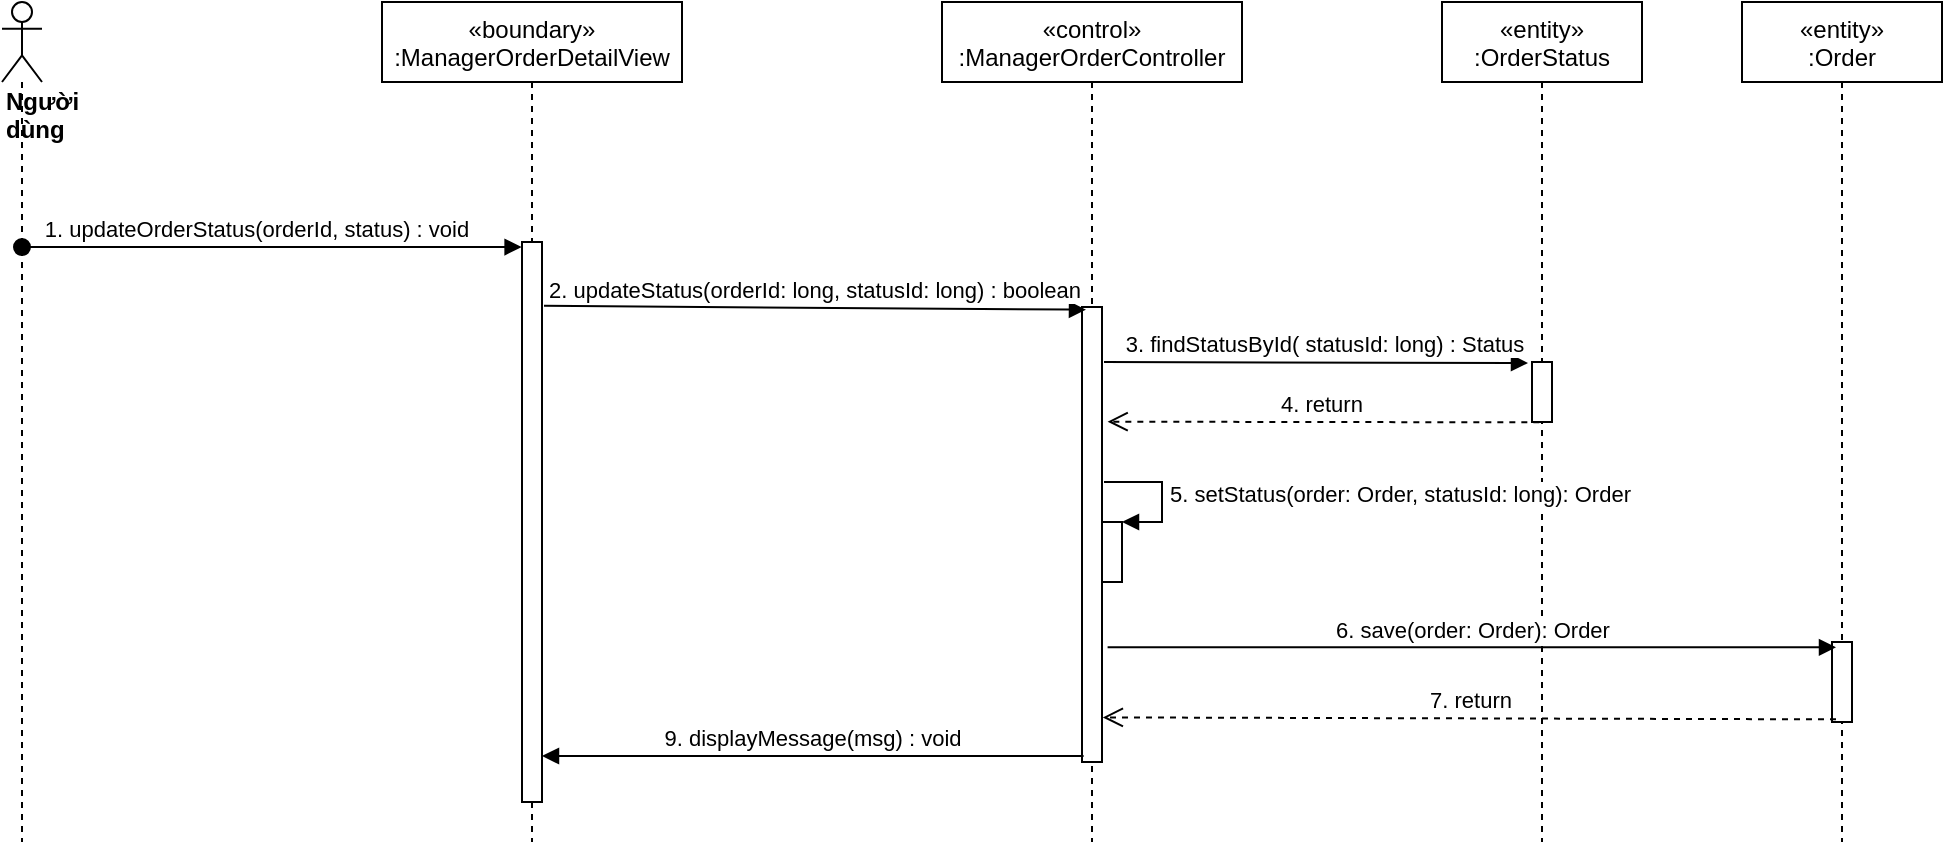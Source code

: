 <mxfile version="14.8.2" type="device"><diagram id="kgpKYQtTHZ0yAKxKKP6v" name="Page-1"><mxGraphModel dx="1038" dy="521" grid="1" gridSize="10" guides="1" tooltips="1" connect="1" arrows="1" fold="1" page="1" pageScale="1" pageWidth="850" pageHeight="1100" math="0" shadow="0"><root><mxCell id="0"/><mxCell id="1" parent="0"/><mxCell id="6ZVt4XaQby4BpdGl5_Gu-1" value="«boundary»&#10;:ManagerOrderDetailView" style="shape=umlLifeline;perimeter=lifelinePerimeter;container=1;collapsible=0;recursiveResize=0;rounded=0;shadow=0;strokeWidth=1;" parent="1" vertex="1"><mxGeometry x="280" y="80" width="150" height="420" as="geometry"/></mxCell><mxCell id="6ZVt4XaQby4BpdGl5_Gu-2" value="" style="points=[];perimeter=orthogonalPerimeter;rounded=0;shadow=0;strokeWidth=1;" parent="6ZVt4XaQby4BpdGl5_Gu-1" vertex="1"><mxGeometry x="70" y="120" width="10" height="280" as="geometry"/></mxCell><mxCell id="6ZVt4XaQby4BpdGl5_Gu-4" value="«control»&#10;:ManagerOrderController" style="shape=umlLifeline;perimeter=lifelinePerimeter;container=1;collapsible=0;recursiveResize=0;rounded=0;shadow=0;strokeWidth=1;" parent="1" vertex="1"><mxGeometry x="560" y="80" width="150" height="420" as="geometry"/></mxCell><mxCell id="6ZVt4XaQby4BpdGl5_Gu-5" value="" style="points=[];perimeter=orthogonalPerimeter;rounded=0;shadow=0;strokeWidth=1;" parent="6ZVt4XaQby4BpdGl5_Gu-4" vertex="1"><mxGeometry x="70" y="152.5" width="10" height="227.5" as="geometry"/></mxCell><mxCell id="6ZVt4XaQby4BpdGl5_Gu-6" value="&lt;div&gt;&lt;b&gt;Người dùng&lt;/b&gt;&lt;/div&gt;" style="shape=umlLifeline;participant=umlActor;perimeter=lifelinePerimeter;whiteSpace=wrap;html=1;container=1;collapsible=0;recursiveResize=0;verticalAlign=top;spacingTop=36;outlineConnect=0;align=left;" parent="1" vertex="1"><mxGeometry x="90" y="80" width="20" height="420" as="geometry"/></mxCell><mxCell id="6ZVt4XaQby4BpdGl5_Gu-7" value="1. updateOrderStatus(orderId, status) : void" style="verticalAlign=bottom;startArrow=oval;endArrow=block;startSize=8;shadow=0;strokeWidth=1;entryX=-0.02;entryY=0.009;entryDx=0;entryDy=0;entryPerimeter=0;" parent="1" source="6ZVt4XaQby4BpdGl5_Gu-6" target="6ZVt4XaQby4BpdGl5_Gu-2" edge="1"><mxGeometry x="-0.06" relative="1" as="geometry"><mxPoint x="130" y="190" as="sourcePoint"/><mxPoint as="offset"/><mxPoint x="314.4" y="160.8" as="targetPoint"/></mxGeometry></mxCell><mxCell id="6ZVt4XaQby4BpdGl5_Gu-10" value="2. updateStatus(orderId: long, statusId: long) : boolean" style="html=1;verticalAlign=bottom;endArrow=block;entryX=0.2;entryY=0.006;entryDx=0;entryDy=0;entryPerimeter=0;exitX=1.1;exitY=0.114;exitDx=0;exitDy=0;exitPerimeter=0;" parent="1" source="6ZVt4XaQby4BpdGl5_Gu-2" target="6ZVt4XaQby4BpdGl5_Gu-5" edge="1"><mxGeometry width="80" relative="1" as="geometry"><mxPoint x="380" y="226" as="sourcePoint"/><mxPoint x="700" y="228" as="targetPoint"/></mxGeometry></mxCell><mxCell id="6ZVt4XaQby4BpdGl5_Gu-12" value="«entity»&#10;:OrderStatus" style="shape=umlLifeline;perimeter=lifelinePerimeter;container=1;collapsible=0;recursiveResize=0;rounded=0;shadow=0;strokeWidth=1;" parent="1" vertex="1"><mxGeometry x="810" y="80" width="100" height="420" as="geometry"/></mxCell><mxCell id="6ZVt4XaQby4BpdGl5_Gu-13" value="" style="points=[];perimeter=orthogonalPerimeter;rounded=0;shadow=0;strokeWidth=1;" parent="6ZVt4XaQby4BpdGl5_Gu-12" vertex="1"><mxGeometry x="45" y="180" width="10" height="30" as="geometry"/></mxCell><mxCell id="6ZVt4XaQby4BpdGl5_Gu-14" value="3. findStatusById( statusId: long) : Status" style="html=1;verticalAlign=bottom;endArrow=block;entryX=-0.2;entryY=0.017;entryDx=0;entryDy=0;entryPerimeter=0;exitX=1.1;exitY=0.121;exitDx=0;exitDy=0;exitPerimeter=0;" parent="1" source="6ZVt4XaQby4BpdGl5_Gu-5" target="6ZVt4XaQby4BpdGl5_Gu-13" edge="1"><mxGeometry x="0.041" width="80" relative="1" as="geometry"><mxPoint x="670" y="261" as="sourcePoint"/><mxPoint x="1110" y="297" as="targetPoint"/><mxPoint as="offset"/></mxGeometry></mxCell><mxCell id="6ZVt4XaQby4BpdGl5_Gu-15" value="4. return&amp;nbsp;" style="html=1;verticalAlign=bottom;endArrow=open;dashed=1;endSize=8;exitX=0.367;exitY=1.006;exitDx=0;exitDy=0;exitPerimeter=0;entryX=1.28;entryY=0.252;entryDx=0;entryDy=0;entryPerimeter=0;" parent="1" source="6ZVt4XaQby4BpdGl5_Gu-13" edge="1" target="6ZVt4XaQby4BpdGl5_Gu-5"><mxGeometry relative="1" as="geometry"><mxPoint x="1000" y="360" as="sourcePoint"/><mxPoint x="662" y="290" as="targetPoint"/></mxGeometry></mxCell><mxCell id="gK34XuCv-v3Rc5vJKjJ4-1" value="«entity»&#10;:Order" style="shape=umlLifeline;perimeter=lifelinePerimeter;container=1;collapsible=0;recursiveResize=0;rounded=0;shadow=0;strokeWidth=1;" parent="1" vertex="1"><mxGeometry x="960" y="80" width="100" height="420" as="geometry"/></mxCell><mxCell id="gK34XuCv-v3Rc5vJKjJ4-2" value="" style="points=[];perimeter=orthogonalPerimeter;rounded=0;shadow=0;strokeWidth=1;" parent="gK34XuCv-v3Rc5vJKjJ4-1" vertex="1"><mxGeometry x="45" y="320" width="10" height="40" as="geometry"/></mxCell><mxCell id="gK34XuCv-v3Rc5vJKjJ4-3" value="" style="html=1;points=[];perimeter=orthogonalPerimeter;" parent="1" vertex="1"><mxGeometry x="640" y="340" width="10" height="30" as="geometry"/></mxCell><mxCell id="gK34XuCv-v3Rc5vJKjJ4-4" value="5. setStatus(order: Order, statusId: long): Order" style="edgeStyle=orthogonalEdgeStyle;html=1;align=left;spacingLeft=2;endArrow=block;rounded=0;entryX=1;entryY=0;" parent="1" target="gK34XuCv-v3Rc5vJKjJ4-3" edge="1"><mxGeometry relative="1" as="geometry"><mxPoint x="641" y="320" as="sourcePoint"/><Array as="points"><mxPoint x="641" y="320"/><mxPoint x="670" y="320"/><mxPoint x="670" y="340"/></Array></mxGeometry></mxCell><mxCell id="gK34XuCv-v3Rc5vJKjJ4-6" value="6. save(order: Order): Order" style="html=1;verticalAlign=bottom;endArrow=block;entryX=0.2;entryY=0.067;entryDx=0;entryDy=0;entryPerimeter=0;exitX=1.28;exitY=0.748;exitDx=0;exitDy=0;exitPerimeter=0;" parent="1" target="gK34XuCv-v3Rc5vJKjJ4-2" edge="1" source="6ZVt4XaQby4BpdGl5_Gu-5"><mxGeometry width="80" relative="1" as="geometry"><mxPoint x="661" y="402" as="sourcePoint"/><mxPoint x="800" y="320" as="targetPoint"/></mxGeometry></mxCell><mxCell id="gK34XuCv-v3Rc5vJKjJ4-7" value="7. return" style="html=1;verticalAlign=bottom;endArrow=open;dashed=1;endSize=8;exitX=0.2;exitY=0.967;exitDx=0;exitDy=0;exitPerimeter=0;entryX=1.04;entryY=0.902;entryDx=0;entryDy=0;entryPerimeter=0;" parent="1" source="gK34XuCv-v3Rc5vJKjJ4-2" target="6ZVt4XaQby4BpdGl5_Gu-5" edge="1"><mxGeometry relative="1" as="geometry"><mxPoint x="1010" y="419" as="sourcePoint"/><mxPoint x="659" y="439" as="targetPoint"/></mxGeometry></mxCell><mxCell id="LyxybTFgNL-Cs-JGOTyR-1" value="9. displayMessage(msg) : void" style="html=1;verticalAlign=bottom;endArrow=block;exitX=0.08;exitY=0.987;exitDx=0;exitDy=0;exitPerimeter=0;" edge="1" parent="1" source="6ZVt4XaQby4BpdGl5_Gu-5"><mxGeometry width="80" relative="1" as="geometry"><mxPoint x="570" y="270" as="sourcePoint"/><mxPoint x="360" y="457" as="targetPoint"/></mxGeometry></mxCell></root></mxGraphModel></diagram></mxfile>